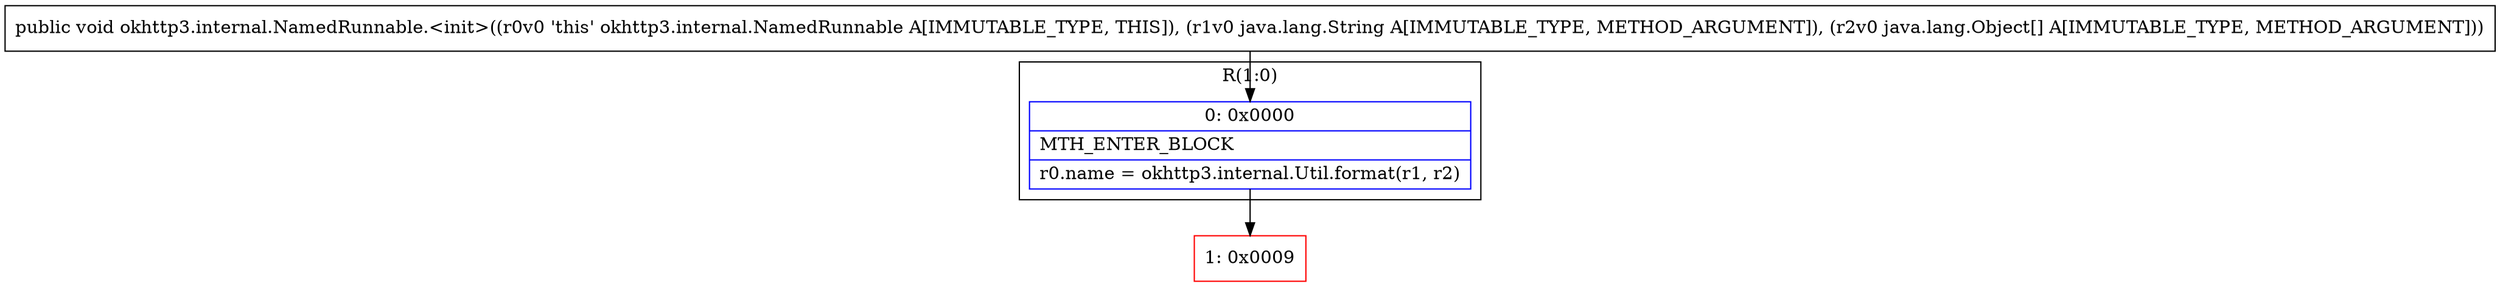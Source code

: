 digraph "CFG forokhttp3.internal.NamedRunnable.\<init\>(Ljava\/lang\/String;[Ljava\/lang\/Object;)V" {
subgraph cluster_Region_751731642 {
label = "R(1:0)";
node [shape=record,color=blue];
Node_0 [shape=record,label="{0\:\ 0x0000|MTH_ENTER_BLOCK\l|r0.name = okhttp3.internal.Util.format(r1, r2)\l}"];
}
Node_1 [shape=record,color=red,label="{1\:\ 0x0009}"];
MethodNode[shape=record,label="{public void okhttp3.internal.NamedRunnable.\<init\>((r0v0 'this' okhttp3.internal.NamedRunnable A[IMMUTABLE_TYPE, THIS]), (r1v0 java.lang.String A[IMMUTABLE_TYPE, METHOD_ARGUMENT]), (r2v0 java.lang.Object[] A[IMMUTABLE_TYPE, METHOD_ARGUMENT])) }"];
MethodNode -> Node_0;
Node_0 -> Node_1;
}

